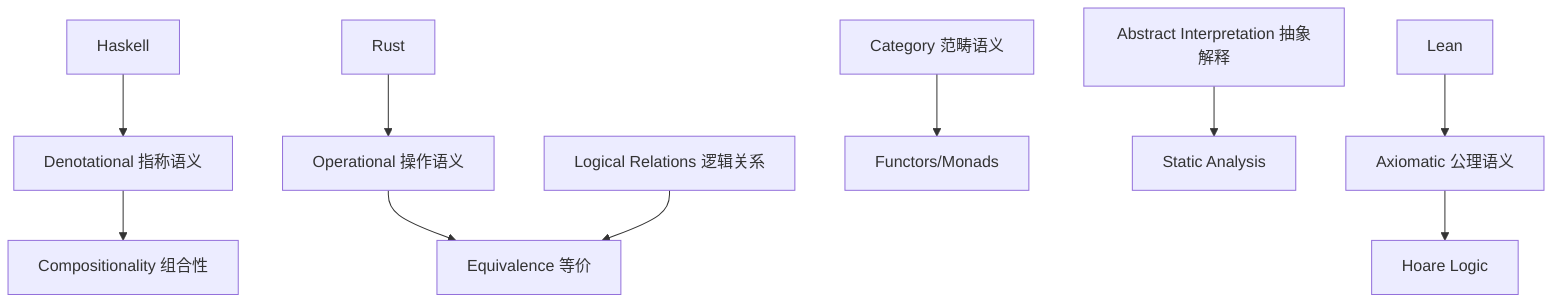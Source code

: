 %% 1.10 知识图谱 Knowledge Graph #SemanticModels-1.10

graph TD
  A[Operational 操作语义] --> B[Equivalence 等价]
  C[Denotational 指称语义] --> D[Compositionality 组合性]
  E[Axiomatic 公理语义] --> F[Hoare Logic]
  G[Category 范畴语义] --> H[Functors/Monads]
  I[Abstract Interpretation 抽象解释] --> J[Static Analysis]
  K[Logical Relations 逻辑关系] --> B
  L[Haskell] --> C
  M[Rust] --> A
  N[Lean] --> E